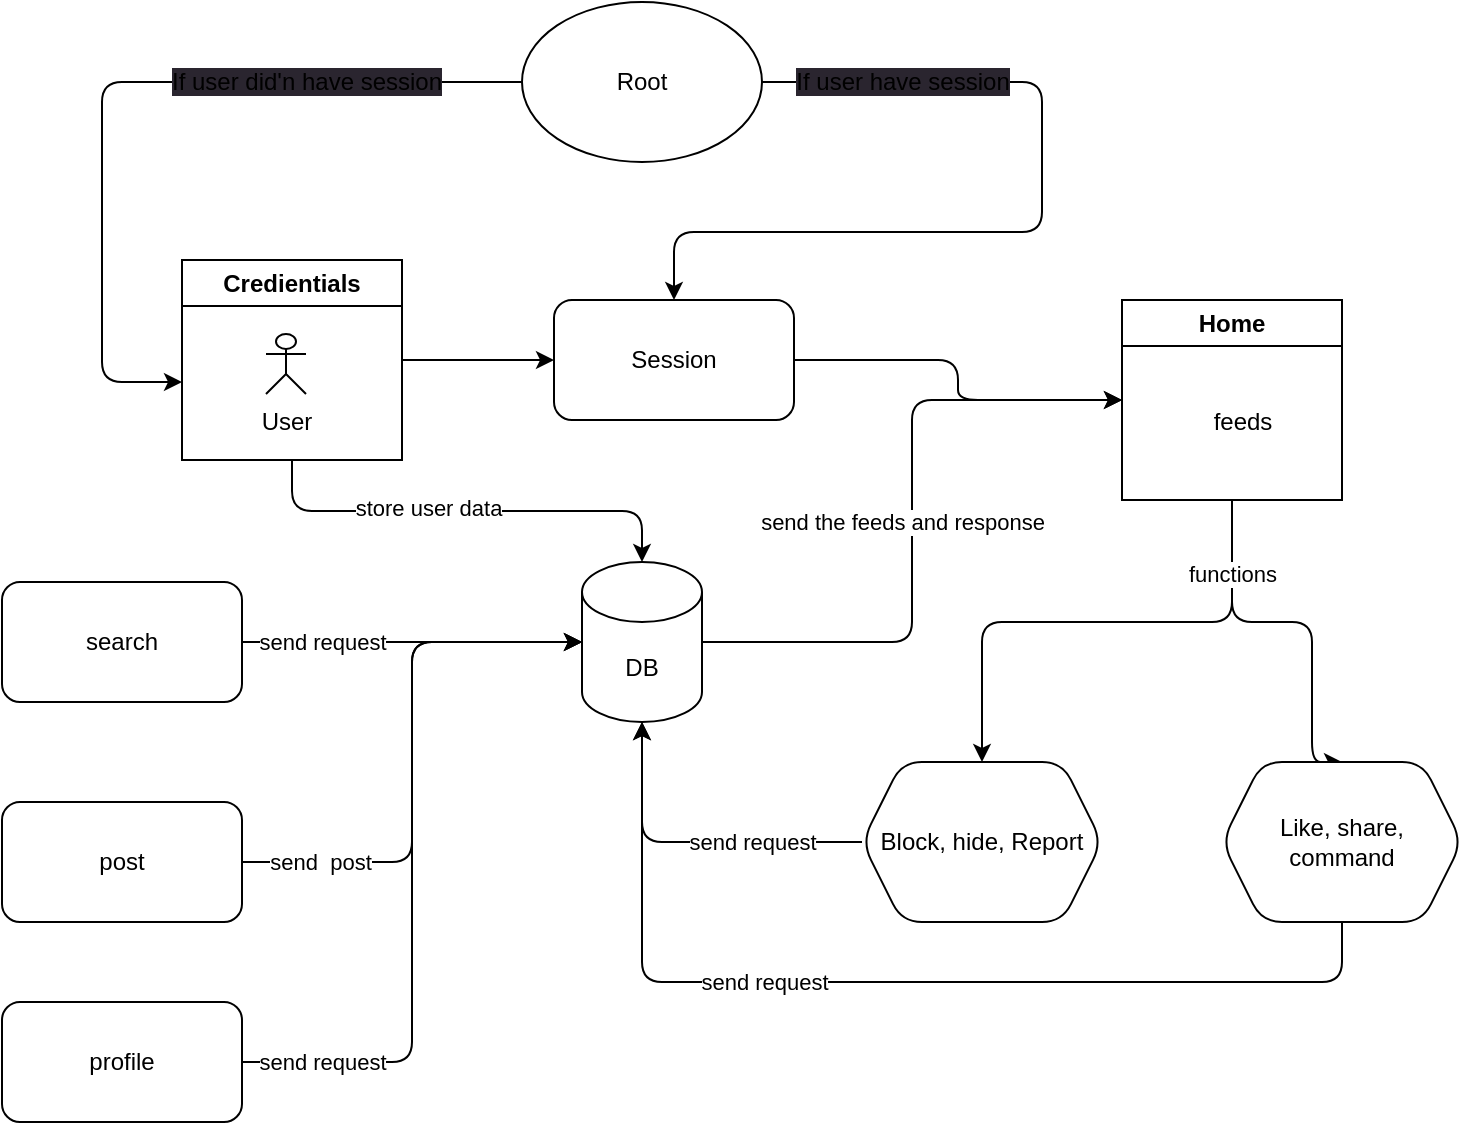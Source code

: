 <mxfile>
    <diagram id="cnfB5Ollqu3aE5W0Lp7s" name="Page-1">
        <mxGraphModel dx="873" dy="613" grid="1" gridSize="10" guides="1" tooltips="1" connect="1" arrows="1" fold="1" page="1" pageScale="1" pageWidth="850" pageHeight="1100" math="0" shadow="0">
            <root>
                <mxCell id="0"/>
                <mxCell id="1" parent="0"/>
                <mxCell id="70" style="edgeStyle=orthogonalEdgeStyle;html=1;exitX=1;exitY=0.5;exitDx=0;exitDy=0;exitPerimeter=0;entryX=0;entryY=0.5;entryDx=0;entryDy=0;labelBorderColor=default;" parent="1" source="2" target="16" edge="1">
                    <mxGeometry relative="1" as="geometry"/>
                </mxCell>
                <mxCell id="95" value="send the feeds and response" style="edgeLabel;html=1;align=center;verticalAlign=middle;resizable=0;points=[];" parent="70" vertex="1" connectable="0">
                    <mxGeometry x="-0.476" y="-3" relative="1" as="geometry">
                        <mxPoint x="13" y="-63" as="offset"/>
                    </mxGeometry>
                </mxCell>
                <mxCell id="2" value="DB" style="shape=cylinder3;whiteSpace=wrap;html=1;boundedLbl=1;backgroundOutline=1;size=15;" parent="1" vertex="1">
                    <mxGeometry x="370" y="290" width="60" height="80" as="geometry"/>
                </mxCell>
                <mxCell id="30" style="edgeStyle=orthogonalEdgeStyle;html=1;exitX=1;exitY=0.5;exitDx=0;exitDy=0;entryX=0.5;entryY=0;entryDx=0;entryDy=0;labelBorderColor=default;" parent="1" source="3" target="24" edge="1">
                    <mxGeometry relative="1" as="geometry">
                        <Array as="points">
                            <mxPoint x="600" y="50"/>
                            <mxPoint x="600" y="125"/>
                            <mxPoint x="416" y="125"/>
                        </Array>
                    </mxGeometry>
                </mxCell>
                <mxCell id="34" value="&lt;span style=&quot;font-size: 12px; background-color: rgb(42, 37, 47);&quot;&gt;If user have session&lt;/span&gt;" style="edgeLabel;html=1;align=center;verticalAlign=middle;resizable=0;points=[];" parent="30" vertex="1" connectable="0">
                    <mxGeometry x="-0.603" y="1" relative="1" as="geometry">
                        <mxPoint x="-16" y="1" as="offset"/>
                    </mxGeometry>
                </mxCell>
                <mxCell id="31" style="edgeStyle=orthogonalEdgeStyle;html=1;exitX=0;exitY=0.5;exitDx=0;exitDy=0;labelBorderColor=default;" parent="1" source="3" edge="1">
                    <mxGeometry relative="1" as="geometry">
                        <mxPoint x="170" y="200" as="targetPoint"/>
                        <Array as="points">
                            <mxPoint x="130" y="50"/>
                            <mxPoint x="130" y="200"/>
                        </Array>
                    </mxGeometry>
                </mxCell>
                <mxCell id="32" value="&lt;span style=&quot;font-size: 12px; background-color: rgb(42, 37, 47);&quot;&gt;If user did'n have session&lt;/span&gt;" style="edgeLabel;html=1;align=center;verticalAlign=middle;resizable=0;points=[];" parent="31" vertex="1" connectable="0">
                    <mxGeometry x="-0.226" y="2" relative="1" as="geometry">
                        <mxPoint x="47" y="-2" as="offset"/>
                    </mxGeometry>
                </mxCell>
                <mxCell id="3" value="Root" style="ellipse;whiteSpace=wrap;html=1;" parent="1" vertex="1">
                    <mxGeometry x="340" y="10" width="120" height="80" as="geometry"/>
                </mxCell>
                <mxCell id="27" style="edgeStyle=orthogonalEdgeStyle;html=1;exitX=0.5;exitY=1;exitDx=0;exitDy=0;" parent="1" source="4" target="2" edge="1">
                    <mxGeometry relative="1" as="geometry"/>
                </mxCell>
                <mxCell id="96" value="store user data" style="edgeLabel;html=1;align=center;verticalAlign=middle;resizable=0;points=[];" parent="27" vertex="1" connectable="0">
                    <mxGeometry x="-0.177" y="2" relative="1" as="geometry">
                        <mxPoint as="offset"/>
                    </mxGeometry>
                </mxCell>
                <mxCell id="29" style="edgeStyle=orthogonalEdgeStyle;html=1;exitX=1;exitY=0.5;exitDx=0;exitDy=0;entryX=0;entryY=0.5;entryDx=0;entryDy=0;" parent="1" source="4" target="24" edge="1">
                    <mxGeometry relative="1" as="geometry"/>
                </mxCell>
                <mxCell id="4" value="Credientials" style="swimlane;whiteSpace=wrap;html=1;" parent="1" vertex="1">
                    <mxGeometry x="170" y="139" width="110" height="100" as="geometry"/>
                </mxCell>
                <mxCell id="7" value="User" style="shape=umlActor;verticalLabelPosition=bottom;verticalAlign=top;html=1;outlineConnect=0;" parent="4" vertex="1">
                    <mxGeometry x="42" y="37" width="20" height="30" as="geometry"/>
                </mxCell>
                <mxCell id="105" style="edgeStyle=orthogonalEdgeStyle;html=1;exitX=0.5;exitY=1;exitDx=0;exitDy=0;entryX=0.5;entryY=0;entryDx=0;entryDy=0;labelBorderColor=default;" parent="1" source="16" target="76" edge="1">
                    <mxGeometry relative="1" as="geometry">
                        <Array as="points">
                            <mxPoint x="695" y="320"/>
                            <mxPoint x="570" y="320"/>
                        </Array>
                    </mxGeometry>
                </mxCell>
                <mxCell id="106" style="edgeStyle=orthogonalEdgeStyle;html=1;exitX=0.5;exitY=1;exitDx=0;exitDy=0;entryX=0.5;entryY=0;entryDx=0;entryDy=0;labelBorderColor=default;" parent="1" source="16" target="71" edge="1">
                    <mxGeometry relative="1" as="geometry">
                        <Array as="points">
                            <mxPoint x="695" y="320"/>
                            <mxPoint x="735" y="320"/>
                            <mxPoint x="735" y="390"/>
                        </Array>
                    </mxGeometry>
                </mxCell>
                <mxCell id="107" value="functions" style="edgeLabel;html=1;align=center;verticalAlign=middle;resizable=0;points=[];" parent="106" vertex="1" connectable="0">
                    <mxGeometry x="-0.398" relative="1" as="geometry">
                        <mxPoint y="-19" as="offset"/>
                    </mxGeometry>
                </mxCell>
                <mxCell id="16" value="Home" style="swimlane;whiteSpace=wrap;html=1;" parent="1" vertex="1">
                    <mxGeometry x="640" y="159" width="110" height="100" as="geometry"/>
                </mxCell>
                <mxCell id="68" style="edgeStyle=orthogonalEdgeStyle;html=1;exitX=1;exitY=0.5;exitDx=0;exitDy=0;entryX=0;entryY=0.5;entryDx=0;entryDy=0;labelBorderColor=default;" parent="1" source="24" target="16" edge="1">
                    <mxGeometry relative="1" as="geometry"/>
                </mxCell>
                <mxCell id="24" value="Session" style="rounded=1;whiteSpace=wrap;html=1;" parent="1" vertex="1">
                    <mxGeometry x="356" y="159" width="120" height="60" as="geometry"/>
                </mxCell>
                <mxCell id="92" style="edgeStyle=orthogonalEdgeStyle;html=1;exitX=1;exitY=0.5;exitDx=0;exitDy=0;entryX=0;entryY=0.5;entryDx=0;entryDy=0;entryPerimeter=0;labelBorderColor=default;" parent="1" source="58" target="2" edge="1">
                    <mxGeometry relative="1" as="geometry">
                        <Array as="points">
                            <mxPoint x="220" y="330"/>
                        </Array>
                    </mxGeometry>
                </mxCell>
                <mxCell id="97" value="send request" style="edgeLabel;html=1;align=center;verticalAlign=middle;resizable=0;points=[];" parent="92" vertex="1" connectable="0">
                    <mxGeometry x="-0.333" y="2" relative="1" as="geometry">
                        <mxPoint x="-17" y="2" as="offset"/>
                    </mxGeometry>
                </mxCell>
                <mxCell id="58" value="search" style="rounded=1;whiteSpace=wrap;html=1;" parent="1" vertex="1">
                    <mxGeometry x="80" y="300" width="120" height="60" as="geometry"/>
                </mxCell>
                <mxCell id="93" style="edgeStyle=orthogonalEdgeStyle;html=1;exitX=1;exitY=0.5;exitDx=0;exitDy=0;entryX=0;entryY=0.5;entryDx=0;entryDy=0;entryPerimeter=0;labelBorderColor=default;" parent="1" source="59" target="2" edge="1">
                    <mxGeometry relative="1" as="geometry"/>
                </mxCell>
                <mxCell id="98" value="send&amp;nbsp; post" style="edgeLabel;html=1;align=center;verticalAlign=middle;resizable=0;points=[];" parent="93" vertex="1" connectable="0">
                    <mxGeometry x="-0.534" y="4" relative="1" as="geometry">
                        <mxPoint x="-26" y="4" as="offset"/>
                    </mxGeometry>
                </mxCell>
                <mxCell id="59" value="post" style="rounded=1;whiteSpace=wrap;html=1;" parent="1" vertex="1">
                    <mxGeometry x="80" y="410" width="120" height="60" as="geometry"/>
                </mxCell>
                <mxCell id="94" style="edgeStyle=orthogonalEdgeStyle;html=1;exitX=1;exitY=0.5;exitDx=0;exitDy=0;entryX=0;entryY=0.5;entryDx=0;entryDy=0;entryPerimeter=0;labelBorderColor=default;" parent="1" source="60" target="2" edge="1">
                    <mxGeometry relative="1" as="geometry"/>
                </mxCell>
                <mxCell id="99" value="send request" style="edgeLabel;html=1;align=center;verticalAlign=middle;resizable=0;points=[];" parent="94" vertex="1" connectable="0">
                    <mxGeometry x="-0.611" relative="1" as="geometry">
                        <mxPoint x="-34" as="offset"/>
                    </mxGeometry>
                </mxCell>
                <mxCell id="60" value="profile" style="rounded=1;whiteSpace=wrap;html=1;" parent="1" vertex="1">
                    <mxGeometry x="80" y="510" width="120" height="60" as="geometry"/>
                </mxCell>
                <mxCell id="69" value="feeds" style="text;html=1;align=center;verticalAlign=middle;resizable=0;points=[];autosize=1;strokeColor=none;fillColor=none;" parent="1" vertex="1">
                    <mxGeometry x="675" y="205" width="50" height="30" as="geometry"/>
                </mxCell>
                <mxCell id="103" style="edgeStyle=orthogonalEdgeStyle;html=1;exitX=0.5;exitY=1;exitDx=0;exitDy=0;entryX=0.5;entryY=1;entryDx=0;entryDy=0;entryPerimeter=0;labelBorderColor=default;" parent="1" source="71" target="2" edge="1">
                    <mxGeometry relative="1" as="geometry">
                        <Array as="points">
                            <mxPoint x="750" y="500"/>
                            <mxPoint x="400" y="500"/>
                        </Array>
                    </mxGeometry>
                </mxCell>
                <mxCell id="104" value="send request" style="edgeLabel;html=1;align=center;verticalAlign=middle;resizable=0;points=[];" parent="103" vertex="1" connectable="0">
                    <mxGeometry x="0.327" y="4" relative="1" as="geometry">
                        <mxPoint x="19" y="-4" as="offset"/>
                    </mxGeometry>
                </mxCell>
                <mxCell id="71" value="Like, share, command" style="shape=hexagon;perimeter=hexagonPerimeter2;whiteSpace=wrap;html=1;fixedSize=1;rounded=1;" parent="1" vertex="1">
                    <mxGeometry x="690" y="390" width="120" height="80" as="geometry"/>
                </mxCell>
                <mxCell id="91" style="edgeStyle=orthogonalEdgeStyle;html=1;exitX=0;exitY=0.5;exitDx=0;exitDy=0;entryX=0.5;entryY=1;entryDx=0;entryDy=0;entryPerimeter=0;labelBorderColor=default;" parent="1" source="76" target="2" edge="1">
                    <mxGeometry relative="1" as="geometry"/>
                </mxCell>
                <mxCell id="100" value="send request" style="edgeLabel;html=1;align=center;verticalAlign=middle;resizable=0;points=[];" parent="91" vertex="1" connectable="0">
                    <mxGeometry x="-0.806" relative="1" as="geometry">
                        <mxPoint x="-39" as="offset"/>
                    </mxGeometry>
                </mxCell>
                <mxCell id="76" value="Block, hide, Report" style="shape=hexagon;perimeter=hexagonPerimeter2;whiteSpace=wrap;html=1;fixedSize=1;rounded=1;" parent="1" vertex="1">
                    <mxGeometry x="510" y="390" width="120" height="80" as="geometry"/>
                </mxCell>
            </root>
        </mxGraphModel>
    </diagram>
</mxfile>
